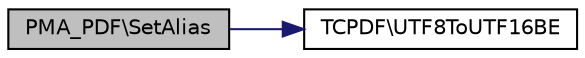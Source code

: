 digraph G
{
  edge [fontname="Helvetica",fontsize="10",labelfontname="Helvetica",labelfontsize="10"];
  node [fontname="Helvetica",fontsize="10",shape=record];
  rankdir="LR";
  Node1 [label="PMA_PDF\\SetAlias",height=0.2,width=0.4,color="black", fillcolor="grey75", style="filled" fontcolor="black"];
  Node1 -> Node2 [color="midnightblue",fontsize="10",style="solid",fontname="Helvetica"];
  Node2 [label="TCPDF\\UTF8ToUTF16BE",height=0.2,width=0.4,color="black", fillcolor="white", style="filled",URL="$classTCPDF.html#a1b521359e6e473dc61ad966a90a7839e",tooltip="Converts UTF-8 strings to UTF16-BE."];
}
